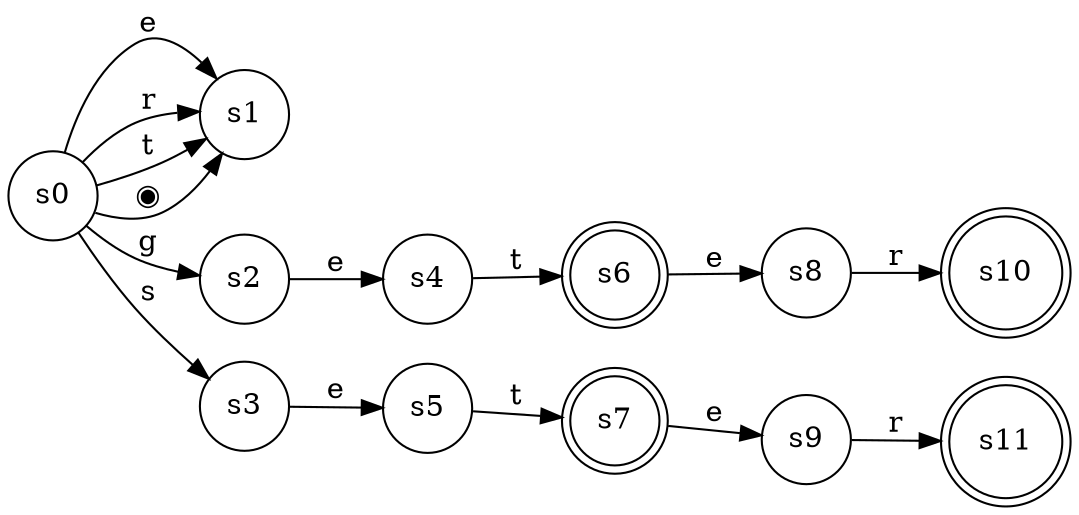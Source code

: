 digraph finite_state_machine {
	rankdir=LR;
	size="18,8"
	node [shape = doublecircle]; s6 s7 s10 s11;
	node [shape = circle];
	s0 -> s1 [ label = "e" ];
	s0 -> s2 [ label = "g" ];
	s0 -> s1 [ label = "r" ];
	s0 -> s3 [ label = "s" ];
	s0 -> s1 [ label = "t" ];
	s0 -> s1 [ label = "◉" ];
	s2 -> s4 [ label = "e" ];
	s3 -> s5 [ label = "e" ];
	s4 -> s6 [ label = "t" ];
	s5 -> s7 [ label = "t" ];
	s6 -> s8 [ label = "e" ];
	s7 -> s9 [ label = "e" ];
	s8 -> s10 [ label = "r" ];
	s9 -> s11 [ label = "r" ];
}
